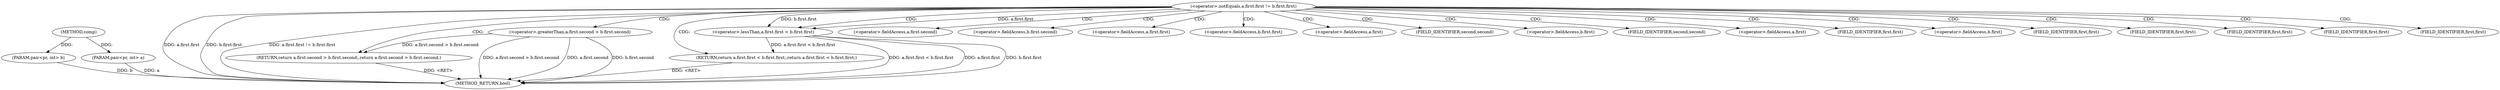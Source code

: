 digraph "comp" {  
"1000113" [label = "(METHOD,comp)" ]
"1000153" [label = "(METHOD_RETURN,bool)" ]
"1000114" [label = "(PARAM,pair<pr, int> a)" ]
"1000115" [label = "(PARAM,pair<pr, int> b)" ]
"1000141" [label = "(RETURN,return a.first.second > b.first.second;,return a.first.second > b.first.second;)" ]
"1000118" [label = "(<operator>.notEquals,a.first.first != b.first.first)" ]
"1000129" [label = "(RETURN,return a.first.first < b.first.first;,return a.first.first < b.first.first;)" ]
"1000142" [label = "(<operator>.greaterThan,a.first.second > b.first.second)" ]
"1000130" [label = "(<operator>.lessThan,a.first.first < b.first.first)" ]
"1000143" [label = "(<operator>.fieldAccess,a.first.second)" ]
"1000148" [label = "(<operator>.fieldAccess,b.first.second)" ]
"1000131" [label = "(<operator>.fieldAccess,a.first.first)" ]
"1000136" [label = "(<operator>.fieldAccess,b.first.first)" ]
"1000144" [label = "(<operator>.fieldAccess,a.first)" ]
"1000147" [label = "(FIELD_IDENTIFIER,second,second)" ]
"1000149" [label = "(<operator>.fieldAccess,b.first)" ]
"1000152" [label = "(FIELD_IDENTIFIER,second,second)" ]
"1000132" [label = "(<operator>.fieldAccess,a.first)" ]
"1000135" [label = "(FIELD_IDENTIFIER,first,first)" ]
"1000137" [label = "(<operator>.fieldAccess,b.first)" ]
"1000140" [label = "(FIELD_IDENTIFIER,first,first)" ]
"1000146" [label = "(FIELD_IDENTIFIER,first,first)" ]
"1000151" [label = "(FIELD_IDENTIFIER,first,first)" ]
"1000134" [label = "(FIELD_IDENTIFIER,first,first)" ]
"1000139" [label = "(FIELD_IDENTIFIER,first,first)" ]
  "1000141" -> "1000153"  [ label = "DDG: <RET>"] 
  "1000114" -> "1000153"  [ label = "DDG: a"] 
  "1000115" -> "1000153"  [ label = "DDG: b"] 
  "1000118" -> "1000153"  [ label = "DDG: a.first.first"] 
  "1000118" -> "1000153"  [ label = "DDG: b.first.first"] 
  "1000118" -> "1000153"  [ label = "DDG: a.first.first != b.first.first"] 
  "1000142" -> "1000153"  [ label = "DDG: a.first.second"] 
  "1000142" -> "1000153"  [ label = "DDG: b.first.second"] 
  "1000142" -> "1000153"  [ label = "DDG: a.first.second > b.first.second"] 
  "1000130" -> "1000153"  [ label = "DDG: a.first.first"] 
  "1000130" -> "1000153"  [ label = "DDG: b.first.first"] 
  "1000130" -> "1000153"  [ label = "DDG: a.first.first < b.first.first"] 
  "1000129" -> "1000153"  [ label = "DDG: <RET>"] 
  "1000113" -> "1000114"  [ label = "DDG: "] 
  "1000113" -> "1000115"  [ label = "DDG: "] 
  "1000142" -> "1000141"  [ label = "DDG: a.first.second > b.first.second"] 
  "1000130" -> "1000129"  [ label = "DDG: a.first.first < b.first.first"] 
  "1000118" -> "1000130"  [ label = "DDG: a.first.first"] 
  "1000118" -> "1000130"  [ label = "DDG: b.first.first"] 
  "1000118" -> "1000131"  [ label = "CDG: "] 
  "1000118" -> "1000143"  [ label = "CDG: "] 
  "1000118" -> "1000132"  [ label = "CDG: "] 
  "1000118" -> "1000142"  [ label = "CDG: "] 
  "1000118" -> "1000137"  [ label = "CDG: "] 
  "1000118" -> "1000141"  [ label = "CDG: "] 
  "1000118" -> "1000129"  [ label = "CDG: "] 
  "1000118" -> "1000147"  [ label = "CDG: "] 
  "1000118" -> "1000151"  [ label = "CDG: "] 
  "1000118" -> "1000152"  [ label = "CDG: "] 
  "1000118" -> "1000130"  [ label = "CDG: "] 
  "1000118" -> "1000139"  [ label = "CDG: "] 
  "1000118" -> "1000135"  [ label = "CDG: "] 
  "1000118" -> "1000148"  [ label = "CDG: "] 
  "1000118" -> "1000146"  [ label = "CDG: "] 
  "1000118" -> "1000136"  [ label = "CDG: "] 
  "1000118" -> "1000144"  [ label = "CDG: "] 
  "1000118" -> "1000149"  [ label = "CDG: "] 
  "1000118" -> "1000140"  [ label = "CDG: "] 
  "1000118" -> "1000134"  [ label = "CDG: "] 
}
